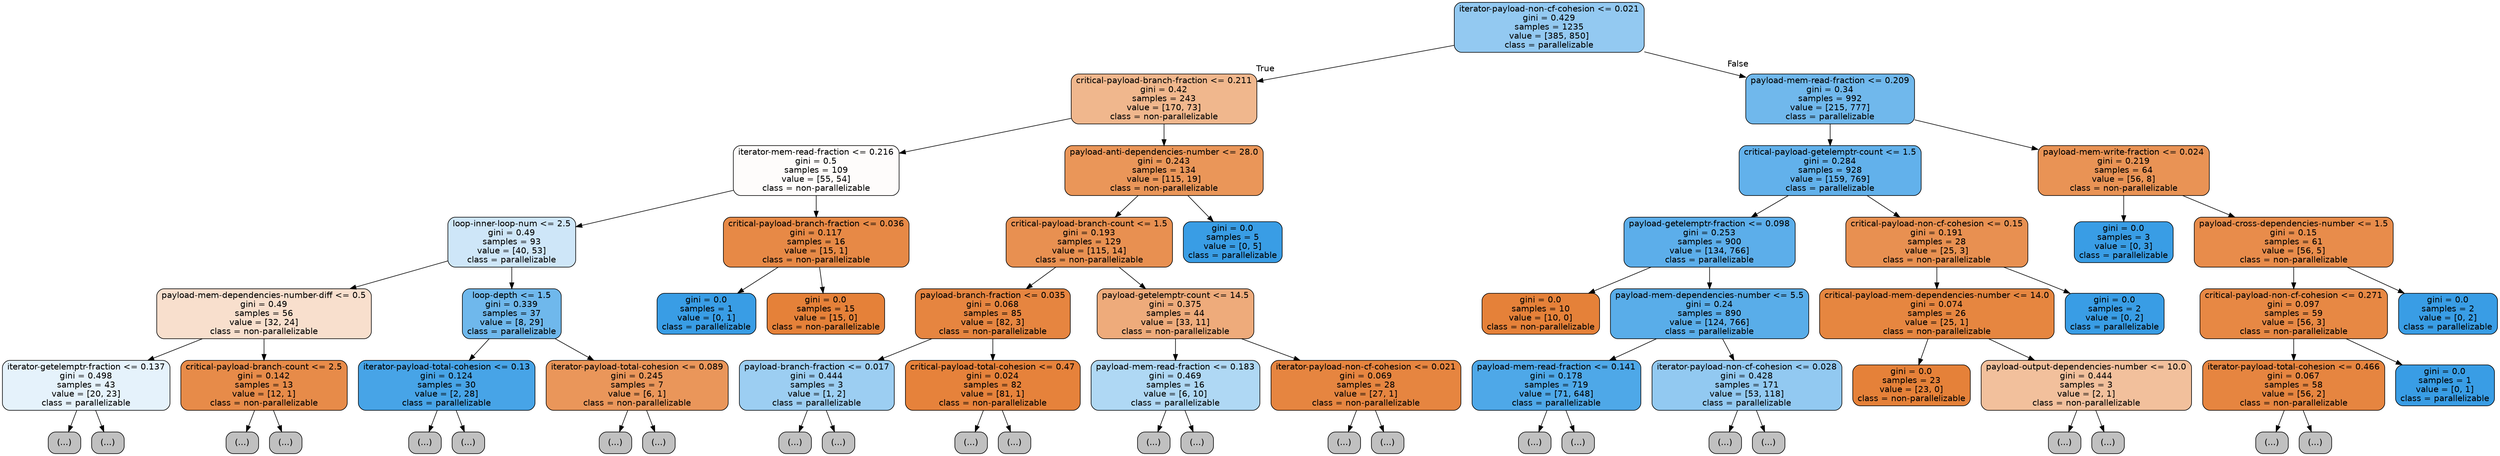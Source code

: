 digraph Tree {
node [shape=box, style="filled, rounded", color="black", fontname=helvetica] ;
edge [fontname=helvetica] ;
0 [label="iterator-payload-non-cf-cohesion <= 0.021\ngini = 0.429\nsamples = 1235\nvalue = [385, 850]\nclass = parallelizable", fillcolor="#399de58b"] ;
1 [label="critical-payload-branch-fraction <= 0.211\ngini = 0.42\nsamples = 243\nvalue = [170, 73]\nclass = non-parallelizable", fillcolor="#e5813992"] ;
0 -> 1 [labeldistance=2.5, labelangle=45, headlabel="True"] ;
2 [label="iterator-mem-read-fraction <= 0.216\ngini = 0.5\nsamples = 109\nvalue = [55, 54]\nclass = non-parallelizable", fillcolor="#e5813905"] ;
1 -> 2 ;
3 [label="loop-inner-loop-num <= 2.5\ngini = 0.49\nsamples = 93\nvalue = [40, 53]\nclass = parallelizable", fillcolor="#399de53f"] ;
2 -> 3 ;
4 [label="payload-mem-dependencies-number-diff <= 0.5\ngini = 0.49\nsamples = 56\nvalue = [32, 24]\nclass = non-parallelizable", fillcolor="#e5813940"] ;
3 -> 4 ;
5 [label="iterator-getelemptr-fraction <= 0.137\ngini = 0.498\nsamples = 43\nvalue = [20, 23]\nclass = parallelizable", fillcolor="#399de521"] ;
4 -> 5 ;
6 [label="(...)", fillcolor="#C0C0C0"] ;
5 -> 6 ;
11 [label="(...)", fillcolor="#C0C0C0"] ;
5 -> 11 ;
20 [label="critical-payload-branch-count <= 2.5\ngini = 0.142\nsamples = 13\nvalue = [12, 1]\nclass = non-parallelizable", fillcolor="#e58139ea"] ;
4 -> 20 ;
21 [label="(...)", fillcolor="#C0C0C0"] ;
20 -> 21 ;
22 [label="(...)", fillcolor="#C0C0C0"] ;
20 -> 22 ;
23 [label="loop-depth <= 1.5\ngini = 0.339\nsamples = 37\nvalue = [8, 29]\nclass = parallelizable", fillcolor="#399de5b9"] ;
3 -> 23 ;
24 [label="iterator-payload-total-cohesion <= 0.13\ngini = 0.124\nsamples = 30\nvalue = [2, 28]\nclass = parallelizable", fillcolor="#399de5ed"] ;
23 -> 24 ;
25 [label="(...)", fillcolor="#C0C0C0"] ;
24 -> 25 ;
28 [label="(...)", fillcolor="#C0C0C0"] ;
24 -> 28 ;
29 [label="iterator-payload-total-cohesion <= 0.089\ngini = 0.245\nsamples = 7\nvalue = [6, 1]\nclass = non-parallelizable", fillcolor="#e58139d4"] ;
23 -> 29 ;
30 [label="(...)", fillcolor="#C0C0C0"] ;
29 -> 30 ;
31 [label="(...)", fillcolor="#C0C0C0"] ;
29 -> 31 ;
32 [label="critical-payload-branch-fraction <= 0.036\ngini = 0.117\nsamples = 16\nvalue = [15, 1]\nclass = non-parallelizable", fillcolor="#e58139ee"] ;
2 -> 32 ;
33 [label="gini = 0.0\nsamples = 1\nvalue = [0, 1]\nclass = parallelizable", fillcolor="#399de5ff"] ;
32 -> 33 ;
34 [label="gini = 0.0\nsamples = 15\nvalue = [15, 0]\nclass = non-parallelizable", fillcolor="#e58139ff"] ;
32 -> 34 ;
35 [label="payload-anti-dependencies-number <= 28.0\ngini = 0.243\nsamples = 134\nvalue = [115, 19]\nclass = non-parallelizable", fillcolor="#e58139d5"] ;
1 -> 35 ;
36 [label="critical-payload-branch-count <= 1.5\ngini = 0.193\nsamples = 129\nvalue = [115, 14]\nclass = non-parallelizable", fillcolor="#e58139e0"] ;
35 -> 36 ;
37 [label="payload-branch-fraction <= 0.035\ngini = 0.068\nsamples = 85\nvalue = [82, 3]\nclass = non-parallelizable", fillcolor="#e58139f6"] ;
36 -> 37 ;
38 [label="payload-branch-fraction <= 0.017\ngini = 0.444\nsamples = 3\nvalue = [1, 2]\nclass = parallelizable", fillcolor="#399de57f"] ;
37 -> 38 ;
39 [label="(...)", fillcolor="#C0C0C0"] ;
38 -> 39 ;
40 [label="(...)", fillcolor="#C0C0C0"] ;
38 -> 40 ;
41 [label="critical-payload-total-cohesion <= 0.47\ngini = 0.024\nsamples = 82\nvalue = [81, 1]\nclass = non-parallelizable", fillcolor="#e58139fc"] ;
37 -> 41 ;
42 [label="(...)", fillcolor="#C0C0C0"] ;
41 -> 42 ;
43 [label="(...)", fillcolor="#C0C0C0"] ;
41 -> 43 ;
46 [label="payload-getelemptr-count <= 14.5\ngini = 0.375\nsamples = 44\nvalue = [33, 11]\nclass = non-parallelizable", fillcolor="#e58139aa"] ;
36 -> 46 ;
47 [label="payload-mem-read-fraction <= 0.183\ngini = 0.469\nsamples = 16\nvalue = [6, 10]\nclass = parallelizable", fillcolor="#399de566"] ;
46 -> 47 ;
48 [label="(...)", fillcolor="#C0C0C0"] ;
47 -> 48 ;
57 [label="(...)", fillcolor="#C0C0C0"] ;
47 -> 57 ;
58 [label="iterator-payload-non-cf-cohesion <= 0.021\ngini = 0.069\nsamples = 28\nvalue = [27, 1]\nclass = non-parallelizable", fillcolor="#e58139f6"] ;
46 -> 58 ;
59 [label="(...)", fillcolor="#C0C0C0"] ;
58 -> 59 ;
60 [label="(...)", fillcolor="#C0C0C0"] ;
58 -> 60 ;
63 [label="gini = 0.0\nsamples = 5\nvalue = [0, 5]\nclass = parallelizable", fillcolor="#399de5ff"] ;
35 -> 63 ;
64 [label="payload-mem-read-fraction <= 0.209\ngini = 0.34\nsamples = 992\nvalue = [215, 777]\nclass = parallelizable", fillcolor="#399de5b8"] ;
0 -> 64 [labeldistance=2.5, labelangle=-45, headlabel="False"] ;
65 [label="critical-payload-getelemptr-count <= 1.5\ngini = 0.284\nsamples = 928\nvalue = [159, 769]\nclass = parallelizable", fillcolor="#399de5ca"] ;
64 -> 65 ;
66 [label="payload-getelemptr-fraction <= 0.098\ngini = 0.253\nsamples = 900\nvalue = [134, 766]\nclass = parallelizable", fillcolor="#399de5d2"] ;
65 -> 66 ;
67 [label="gini = 0.0\nsamples = 10\nvalue = [10, 0]\nclass = non-parallelizable", fillcolor="#e58139ff"] ;
66 -> 67 ;
68 [label="payload-mem-dependencies-number <= 5.5\ngini = 0.24\nsamples = 890\nvalue = [124, 766]\nclass = parallelizable", fillcolor="#399de5d6"] ;
66 -> 68 ;
69 [label="payload-mem-read-fraction <= 0.141\ngini = 0.178\nsamples = 719\nvalue = [71, 648]\nclass = parallelizable", fillcolor="#399de5e3"] ;
68 -> 69 ;
70 [label="(...)", fillcolor="#C0C0C0"] ;
69 -> 70 ;
141 [label="(...)", fillcolor="#C0C0C0"] ;
69 -> 141 ;
184 [label="iterator-payload-non-cf-cohesion <= 0.028\ngini = 0.428\nsamples = 171\nvalue = [53, 118]\nclass = parallelizable", fillcolor="#399de58c"] ;
68 -> 184 ;
185 [label="(...)", fillcolor="#C0C0C0"] ;
184 -> 185 ;
194 [label="(...)", fillcolor="#C0C0C0"] ;
184 -> 194 ;
231 [label="critical-payload-non-cf-cohesion <= 0.15\ngini = 0.191\nsamples = 28\nvalue = [25, 3]\nclass = non-parallelizable", fillcolor="#e58139e0"] ;
65 -> 231 ;
232 [label="critical-payload-mem-dependencies-number <= 14.0\ngini = 0.074\nsamples = 26\nvalue = [25, 1]\nclass = non-parallelizable", fillcolor="#e58139f5"] ;
231 -> 232 ;
233 [label="gini = 0.0\nsamples = 23\nvalue = [23, 0]\nclass = non-parallelizable", fillcolor="#e58139ff"] ;
232 -> 233 ;
234 [label="payload-output-dependencies-number <= 10.0\ngini = 0.444\nsamples = 3\nvalue = [2, 1]\nclass = non-parallelizable", fillcolor="#e581397f"] ;
232 -> 234 ;
235 [label="(...)", fillcolor="#C0C0C0"] ;
234 -> 235 ;
236 [label="(...)", fillcolor="#C0C0C0"] ;
234 -> 236 ;
237 [label="gini = 0.0\nsamples = 2\nvalue = [0, 2]\nclass = parallelizable", fillcolor="#399de5ff"] ;
231 -> 237 ;
238 [label="payload-mem-write-fraction <= 0.024\ngini = 0.219\nsamples = 64\nvalue = [56, 8]\nclass = non-parallelizable", fillcolor="#e58139db"] ;
64 -> 238 ;
239 [label="gini = 0.0\nsamples = 3\nvalue = [0, 3]\nclass = parallelizable", fillcolor="#399de5ff"] ;
238 -> 239 ;
240 [label="payload-cross-dependencies-number <= 1.5\ngini = 0.15\nsamples = 61\nvalue = [56, 5]\nclass = non-parallelizable", fillcolor="#e58139e8"] ;
238 -> 240 ;
241 [label="critical-payload-non-cf-cohesion <= 0.271\ngini = 0.097\nsamples = 59\nvalue = [56, 3]\nclass = non-parallelizable", fillcolor="#e58139f1"] ;
240 -> 241 ;
242 [label="iterator-payload-total-cohesion <= 0.466\ngini = 0.067\nsamples = 58\nvalue = [56, 2]\nclass = non-parallelizable", fillcolor="#e58139f6"] ;
241 -> 242 ;
243 [label="(...)", fillcolor="#C0C0C0"] ;
242 -> 243 ;
248 [label="(...)", fillcolor="#C0C0C0"] ;
242 -> 248 ;
251 [label="gini = 0.0\nsamples = 1\nvalue = [0, 1]\nclass = parallelizable", fillcolor="#399de5ff"] ;
241 -> 251 ;
252 [label="gini = 0.0\nsamples = 2\nvalue = [0, 2]\nclass = parallelizable", fillcolor="#399de5ff"] ;
240 -> 252 ;
}